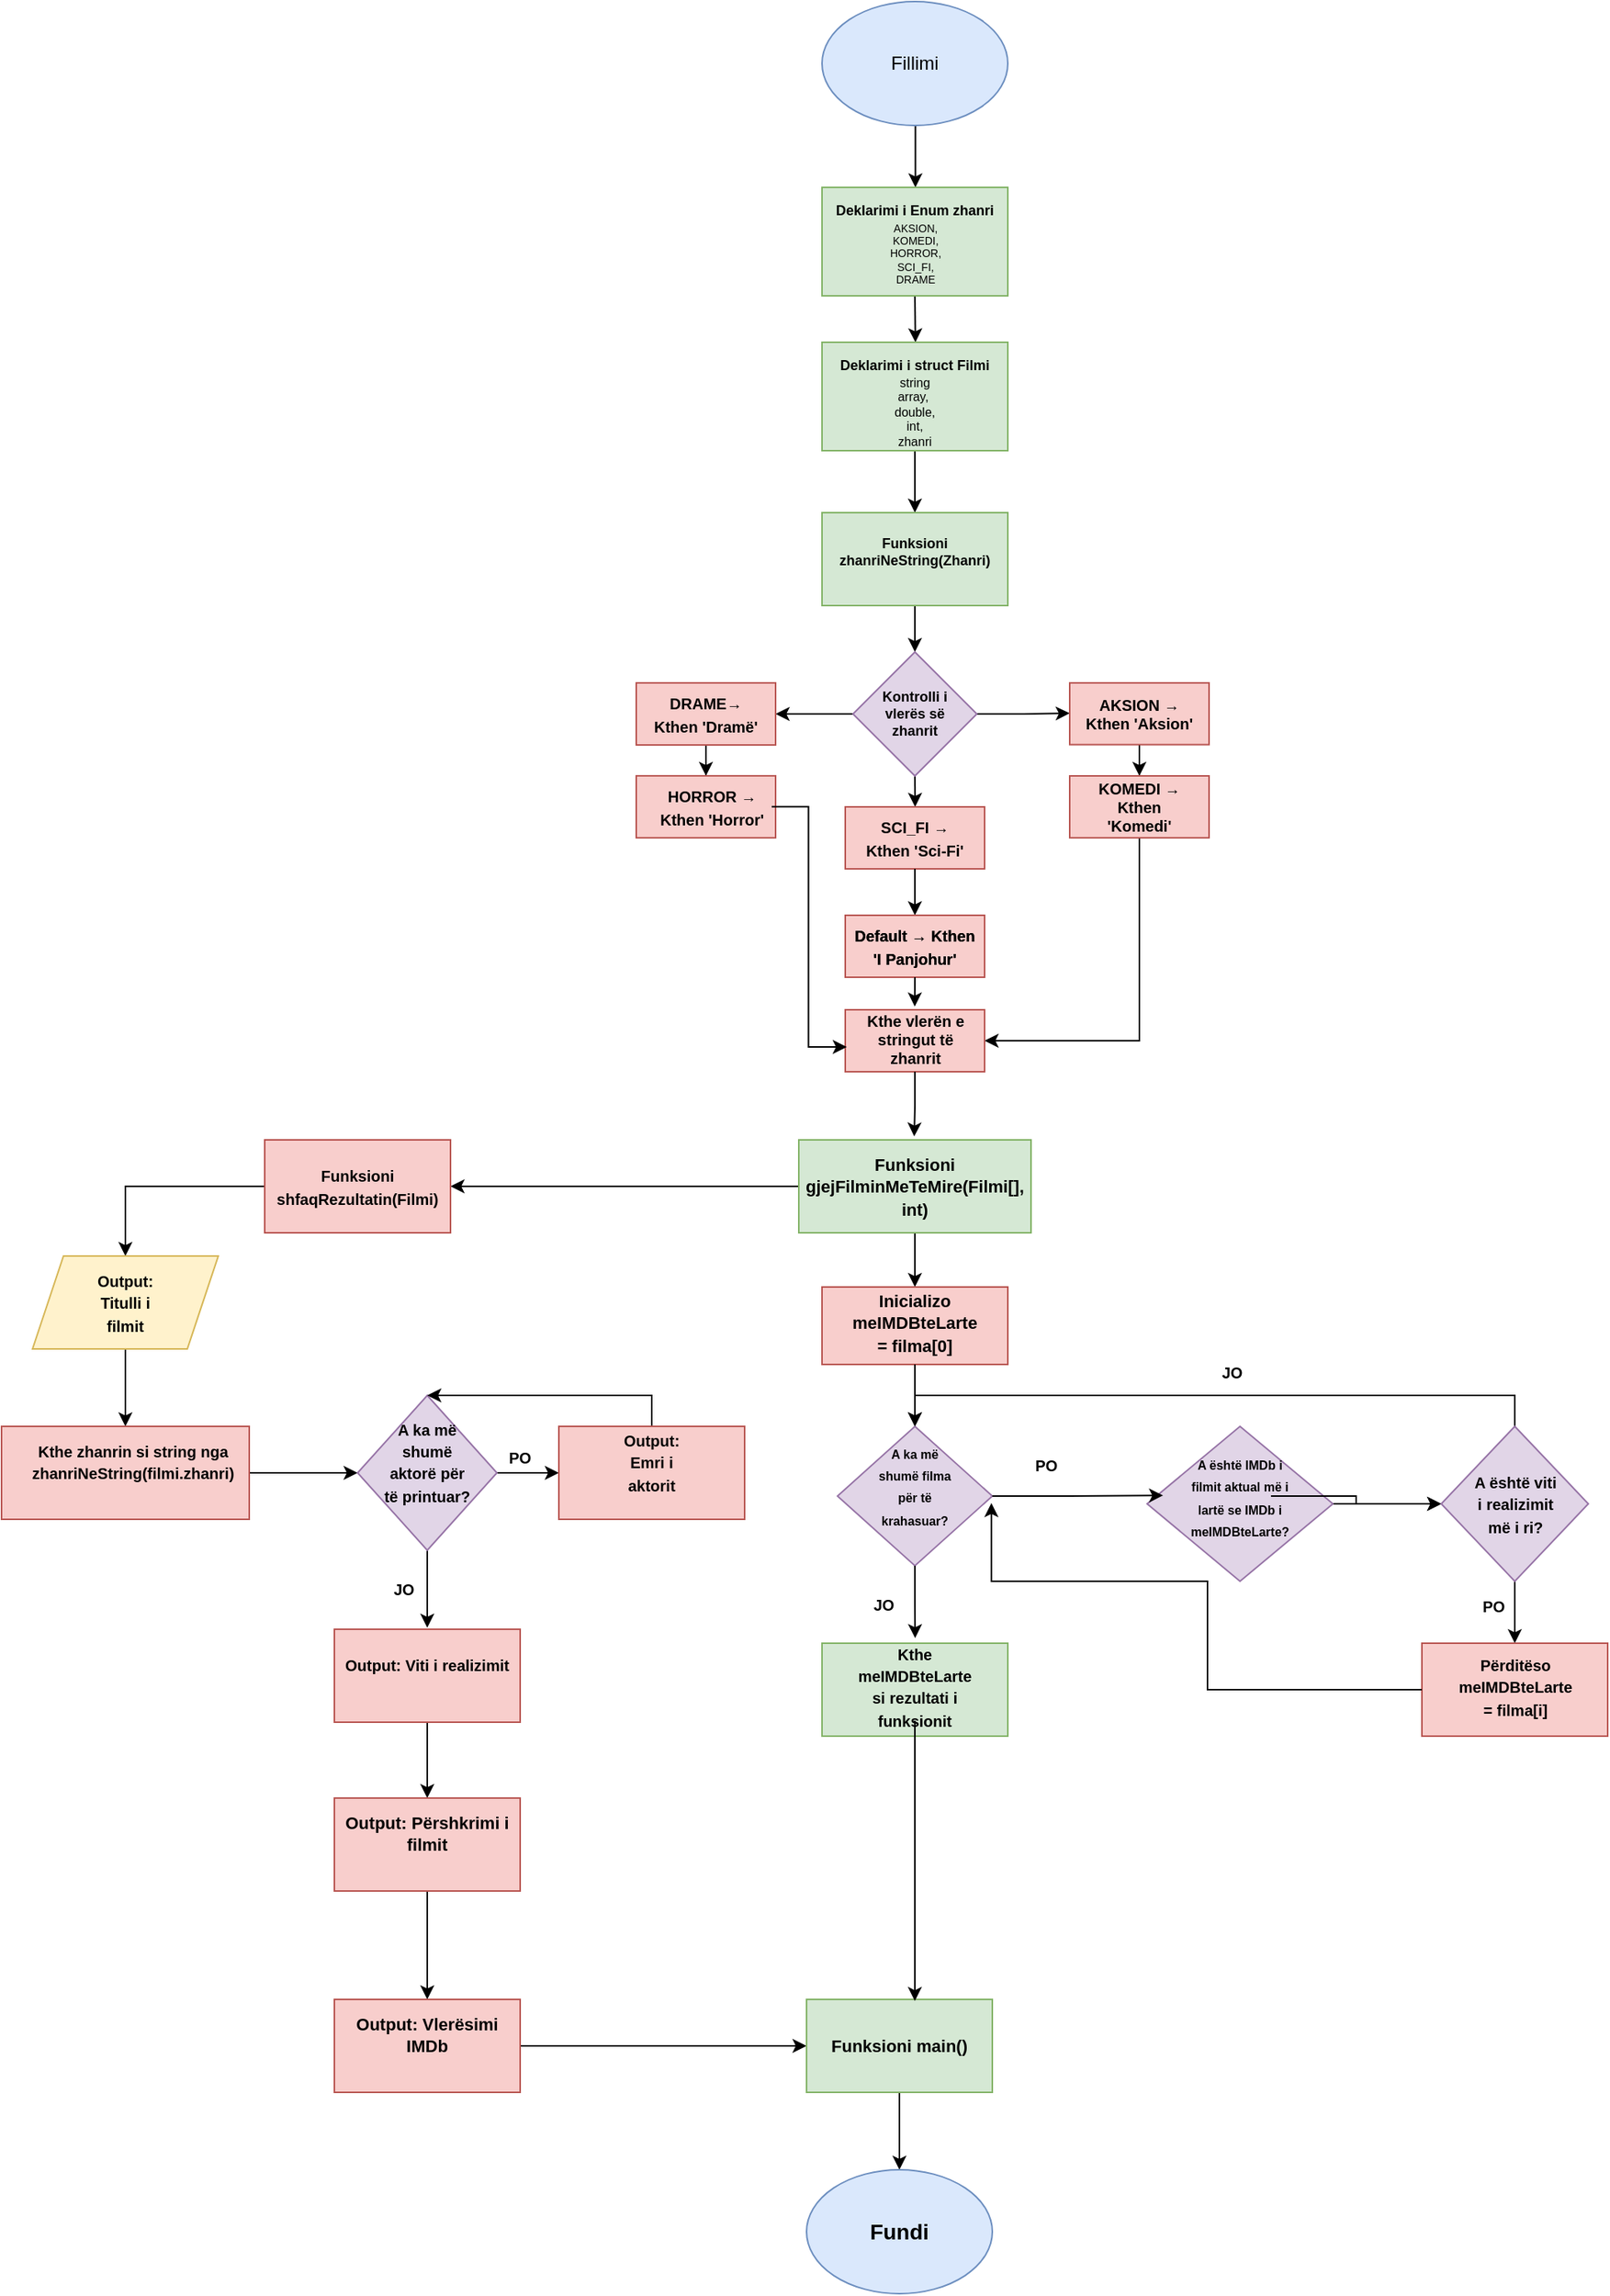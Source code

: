 <mxfile version="26.0.13">
  <diagram name="Page-1" id="ZV_OqSpvl_2gobvDDA9a">
    <mxGraphModel dx="1050" dy="2665" grid="1" gridSize="10" guides="1" tooltips="1" connect="1" arrows="1" fold="1" page="1" pageScale="1" pageWidth="1300" pageHeight="2100" math="0" shadow="0">
      <root>
        <mxCell id="0" />
        <mxCell id="1" parent="0" />
        <mxCell id="1rOna_vOdzG1UsrrnAtX-18" style="edgeStyle=orthogonalEdgeStyle;rounded=0;orthogonalLoop=1;jettySize=auto;html=1;exitX=0.25;exitY=0;exitDx=0;exitDy=0;" parent="1" source="1rOna_vOdzG1UsrrnAtX-2" edge="1">
          <mxGeometry relative="1" as="geometry">
            <mxPoint x="590.316" y="-1930" as="targetPoint" />
            <Array as="points">
              <mxPoint x="590" y="-2025" />
            </Array>
          </mxGeometry>
        </mxCell>
        <mxCell id="1rOna_vOdzG1UsrrnAtX-1" value="" style="ellipse;whiteSpace=wrap;html=1;fillColor=#dae8fc;strokeColor=#6c8ebf;" parent="1" vertex="1">
          <mxGeometry x="530" y="-2050" width="120" height="80" as="geometry" />
        </mxCell>
        <mxCell id="1rOna_vOdzG1UsrrnAtX-2" value="Fillimi" style="text;strokeColor=none;align=center;fillColor=none;html=1;verticalAlign=middle;whiteSpace=wrap;rounded=0;" parent="1" vertex="1">
          <mxGeometry x="560" y="-2025" width="60" height="30" as="geometry" />
        </mxCell>
        <mxCell id="1rOna_vOdzG1UsrrnAtX-21" style="edgeStyle=orthogonalEdgeStyle;rounded=0;orthogonalLoop=1;jettySize=auto;html=1;exitX=0.5;exitY=1;exitDx=0;exitDy=0;" parent="1" source="1rOna_vOdzG1UsrrnAtX-4" edge="1">
          <mxGeometry relative="1" as="geometry">
            <mxPoint x="590.333" y="-1830" as="targetPoint" />
          </mxGeometry>
        </mxCell>
        <mxCell id="1rOna_vOdzG1UsrrnAtX-4" value="" style="rounded=0;whiteSpace=wrap;html=1;fillColor=#d5e8d4;strokeColor=#82b366;" parent="1" vertex="1">
          <mxGeometry x="530" y="-1930" width="120" height="70" as="geometry" />
        </mxCell>
        <mxCell id="1rOna_vOdzG1UsrrnAtX-8" value="AKSION, KOMEDI, HORROR,&lt;div&gt;SCI_FI, DRAME&lt;/div&gt;" style="text;strokeColor=none;align=center;fillColor=none;html=1;verticalAlign=middle;whiteSpace=wrap;rounded=0;fontSize=7;" parent="1" vertex="1">
          <mxGeometry x="567.5" y="-1910" width="45" height="45" as="geometry" />
        </mxCell>
        <mxCell id="1rOna_vOdzG1UsrrnAtX-23" style="edgeStyle=orthogonalEdgeStyle;rounded=0;orthogonalLoop=1;jettySize=auto;html=1;" parent="1" source="1rOna_vOdzG1UsrrnAtX-12" edge="1">
          <mxGeometry relative="1" as="geometry">
            <mxPoint x="590" y="-1720" as="targetPoint" />
          </mxGeometry>
        </mxCell>
        <mxCell id="1rOna_vOdzG1UsrrnAtX-12" value="" style="rounded=0;whiteSpace=wrap;html=1;fillColor=#d5e8d4;strokeColor=#82b366;" parent="1" vertex="1">
          <mxGeometry x="530" y="-1830" width="120" height="70" as="geometry" />
        </mxCell>
        <mxCell id="1rOna_vOdzG1UsrrnAtX-16" value="Deklarimi i Enum zhanri" style="text;strokeColor=none;align=center;fillColor=none;html=1;verticalAlign=middle;whiteSpace=wrap;rounded=0;fontSize=9;fontStyle=1" parent="1" vertex="1">
          <mxGeometry x="530" y="-1930" width="120" height="30" as="geometry" />
        </mxCell>
        <mxCell id="1rOna_vOdzG1UsrrnAtX-17" value="Deklarimi &lt;span class=&quot;hljs-selector-tag&quot;&gt;i&lt;/span&gt; struct Filmi" style="text;strokeColor=none;align=center;fillColor=none;html=1;verticalAlign=middle;whiteSpace=wrap;rounded=0;fontSize=9;fontStyle=1" parent="1" vertex="1">
          <mxGeometry x="530" y="-1830" width="120" height="30" as="geometry" />
        </mxCell>
        <mxCell id="1rOna_vOdzG1UsrrnAtX-22" value="string&lt;div&gt;array,&amp;nbsp;&lt;/div&gt;&lt;div&gt;double,&lt;/div&gt;&lt;div&gt;int,&lt;/div&gt;&lt;div&gt;zhanri&lt;/div&gt;" style="text;strokeColor=none;align=center;fillColor=none;html=1;verticalAlign=middle;whiteSpace=wrap;rounded=0;fontSize=8;" parent="1" vertex="1">
          <mxGeometry x="560" y="-1800" width="60" height="30" as="geometry" />
        </mxCell>
        <mxCell id="1rOna_vOdzG1UsrrnAtX-28" style="edgeStyle=orthogonalEdgeStyle;rounded=0;orthogonalLoop=1;jettySize=auto;html=1;exitX=0.5;exitY=1;exitDx=0;exitDy=0;entryX=0.5;entryY=0;entryDx=0;entryDy=0;" parent="1" source="1rOna_vOdzG1UsrrnAtX-24" target="1rOna_vOdzG1UsrrnAtX-27" edge="1">
          <mxGeometry relative="1" as="geometry" />
        </mxCell>
        <mxCell id="1rOna_vOdzG1UsrrnAtX-24" value="" style="rounded=0;whiteSpace=wrap;html=1;fillColor=#d5e8d4;strokeColor=#82b366;" parent="1" vertex="1">
          <mxGeometry x="530" y="-1720" width="120" height="60" as="geometry" />
        </mxCell>
        <mxCell id="1rOna_vOdzG1UsrrnAtX-26" value="Funksioni &lt;span class=&quot;hljs-title&quot;&gt;zhanriNeString&lt;/span&gt;(&lt;span class=&quot;hljs-params&quot;&gt;Zhanri&lt;/span&gt;)" style="text;strokeColor=none;align=center;fillColor=none;html=1;verticalAlign=middle;whiteSpace=wrap;rounded=0;fontSize=9;fontStyle=1" parent="1" vertex="1">
          <mxGeometry x="560" y="-1710" width="60" height="30" as="geometry" />
        </mxCell>
        <mxCell id="1rOna_vOdzG1UsrrnAtX-31" style="edgeStyle=orthogonalEdgeStyle;rounded=0;orthogonalLoop=1;jettySize=auto;html=1;exitX=1;exitY=0.5;exitDx=0;exitDy=0;" parent="1" source="1rOna_vOdzG1UsrrnAtX-27" edge="1">
          <mxGeometry relative="1" as="geometry">
            <mxPoint x="690" y="-1590.459" as="targetPoint" />
            <mxPoint x="640" y="-1590" as="sourcePoint" />
            <Array as="points">
              <mxPoint x="660" y="-1590" />
            </Array>
          </mxGeometry>
        </mxCell>
        <mxCell id="1rOna_vOdzG1UsrrnAtX-37" style="edgeStyle=orthogonalEdgeStyle;rounded=0;orthogonalLoop=1;jettySize=auto;html=1;exitX=0;exitY=0.5;exitDx=0;exitDy=0;" parent="1" source="1rOna_vOdzG1UsrrnAtX-27" target="1rOna_vOdzG1UsrrnAtX-38" edge="1">
          <mxGeometry relative="1" as="geometry">
            <mxPoint x="470" y="-1589.875" as="targetPoint" />
          </mxGeometry>
        </mxCell>
        <mxCell id="1rOna_vOdzG1UsrrnAtX-61" style="edgeStyle=orthogonalEdgeStyle;rounded=0;orthogonalLoop=1;jettySize=auto;html=1;exitX=0.5;exitY=1;exitDx=0;exitDy=0;" parent="1" source="1rOna_vOdzG1UsrrnAtX-27" edge="1">
          <mxGeometry relative="1" as="geometry">
            <mxPoint x="590.143" y="-1530" as="targetPoint" />
          </mxGeometry>
        </mxCell>
        <mxCell id="1rOna_vOdzG1UsrrnAtX-27" value="" style="rhombus;whiteSpace=wrap;html=1;fillColor=#e1d5e7;strokeColor=#9673a6;" parent="1" vertex="1">
          <mxGeometry x="550" y="-1630" width="80" height="80" as="geometry" />
        </mxCell>
        <mxCell id="1rOna_vOdzG1UsrrnAtX-30" value="Kontrolli &lt;span class=&quot;hljs-selector-tag&quot;&gt;i&lt;/span&gt; vlerës së zhanrit" style="text;strokeColor=none;align=center;fillColor=none;html=1;verticalAlign=middle;whiteSpace=wrap;rounded=0;fontStyle=1;fontSize=9;" parent="1" vertex="1">
          <mxGeometry x="560" y="-1605" width="60" height="30" as="geometry" />
        </mxCell>
        <mxCell id="1rOna_vOdzG1UsrrnAtX-58" style="edgeStyle=orthogonalEdgeStyle;rounded=0;orthogonalLoop=1;jettySize=auto;html=1;entryX=0.5;entryY=0;entryDx=0;entryDy=0;" parent="1" source="1rOna_vOdzG1UsrrnAtX-32" target="1rOna_vOdzG1UsrrnAtX-35" edge="1">
          <mxGeometry relative="1" as="geometry" />
        </mxCell>
        <mxCell id="1rOna_vOdzG1UsrrnAtX-32" value="" style="rounded=0;whiteSpace=wrap;html=1;fillColor=#f8cecc;strokeColor=#b85450;" parent="1" vertex="1">
          <mxGeometry x="690" y="-1610.07" width="90" height="39.87" as="geometry" />
        </mxCell>
        <mxCell id="1rOna_vOdzG1UsrrnAtX-33" value="AKSION → Kthen &#39;Aksion&#39;" style="text;strokeColor=none;align=center;fillColor=none;html=1;verticalAlign=middle;whiteSpace=wrap;rounded=0;fontSize=10;fontStyle=1" parent="1" vertex="1">
          <mxGeometry x="695" y="-1595.01" width="80" height="10" as="geometry" />
        </mxCell>
        <mxCell id="1rOna_vOdzG1UsrrnAtX-75" style="edgeStyle=orthogonalEdgeStyle;rounded=0;orthogonalLoop=1;jettySize=auto;html=1;exitX=0.5;exitY=1;exitDx=0;exitDy=0;entryX=1;entryY=0.5;entryDx=0;entryDy=0;" parent="1" source="1rOna_vOdzG1UsrrnAtX-35" target="1rOna_vOdzG1UsrrnAtX-73" edge="1">
          <mxGeometry relative="1" as="geometry">
            <Array as="points">
              <mxPoint x="735" y="-1379" />
            </Array>
          </mxGeometry>
        </mxCell>
        <mxCell id="1rOna_vOdzG1UsrrnAtX-35" value="" style="rounded=0;whiteSpace=wrap;html=1;fillColor=#f8cecc;strokeColor=#b85450;" parent="1" vertex="1">
          <mxGeometry x="690" y="-1550" width="90" height="39.94" as="geometry" />
        </mxCell>
        <mxCell id="1rOna_vOdzG1UsrrnAtX-36" value="KOMEDI → Kthen &#39;Komedi&#39;" style="text;strokeColor=none;align=center;fillColor=none;html=1;verticalAlign=middle;whiteSpace=wrap;rounded=0;fontStyle=1;fontSize=10;" parent="1" vertex="1">
          <mxGeometry x="705" y="-1545.03" width="60" height="30" as="geometry" />
        </mxCell>
        <mxCell id="1rOna_vOdzG1UsrrnAtX-57" style="edgeStyle=orthogonalEdgeStyle;rounded=0;orthogonalLoop=1;jettySize=auto;html=1;entryX=0.5;entryY=0;entryDx=0;entryDy=0;" parent="1" source="1rOna_vOdzG1UsrrnAtX-38" target="1rOna_vOdzG1UsrrnAtX-39" edge="1">
          <mxGeometry relative="1" as="geometry" />
        </mxCell>
        <mxCell id="1rOna_vOdzG1UsrrnAtX-38" value="" style="rounded=0;whiteSpace=wrap;html=1;fillColor=#f8cecc;strokeColor=#b85450;" parent="1" vertex="1">
          <mxGeometry x="410" y="-1610.07" width="90" height="40.07" as="geometry" />
        </mxCell>
        <mxCell id="1rOna_vOdzG1UsrrnAtX-39" value="" style="rounded=0;whiteSpace=wrap;html=1;fillColor=#f8cecc;strokeColor=#b85450;" parent="1" vertex="1">
          <mxGeometry x="410" y="-1550.06" width="90" height="40" as="geometry" />
        </mxCell>
        <mxCell id="1rOna_vOdzG1UsrrnAtX-44" value="&lt;font style=&quot;font-size: 10px;&quot;&gt;HORROR → Kthen &#39;Horror&#39;&lt;/font&gt;" style="text;strokeColor=none;align=center;fillColor=none;html=1;verticalAlign=middle;whiteSpace=wrap;rounded=0;fontStyle=1" parent="1" vertex="1">
          <mxGeometry x="420" y="-1545.06" width="77.5" height="30" as="geometry" />
        </mxCell>
        <mxCell id="1rOna_vOdzG1UsrrnAtX-43" value="&lt;b&gt;&lt;font style=&quot;font-size: 10px;&quot;&gt;DRAME→ Kthen &#39;Dramë&#39;&lt;/font&gt;&lt;/b&gt;" style="text;strokeColor=none;align=center;fillColor=none;html=1;verticalAlign=middle;whiteSpace=wrap;rounded=0;" parent="1" vertex="1">
          <mxGeometry x="420" y="-1590.14" width="70" as="geometry" />
        </mxCell>
        <mxCell id="1rOna_vOdzG1UsrrnAtX-62" value="" style="rounded=0;whiteSpace=wrap;html=1;fillColor=#f8cecc;strokeColor=#b85450;" parent="1" vertex="1">
          <mxGeometry x="545" y="-1530" width="90" height="40" as="geometry" />
        </mxCell>
        <mxCell id="1rOna_vOdzG1UsrrnAtX-69" style="edgeStyle=orthogonalEdgeStyle;rounded=0;orthogonalLoop=1;jettySize=auto;html=1;entryX=0.5;entryY=0;entryDx=0;entryDy=0;" parent="1" target="1rOna_vOdzG1UsrrnAtX-66" edge="1">
          <mxGeometry relative="1" as="geometry">
            <mxPoint x="590" y="-1490" as="sourcePoint" />
          </mxGeometry>
        </mxCell>
        <mxCell id="1rOna_vOdzG1UsrrnAtX-63" value="&lt;b&gt;&lt;font style=&quot;font-size: 10px;&quot;&gt;SCI_FI → Kthen &#39;Sci-Fi&#39;&lt;/font&gt;&lt;/b&gt;" style="text;strokeColor=none;align=center;fillColor=none;html=1;verticalAlign=middle;whiteSpace=wrap;rounded=0;" parent="1" vertex="1">
          <mxGeometry x="555" y="-1525" width="70" height="30" as="geometry" />
        </mxCell>
        <mxCell id="1rOna_vOdzG1UsrrnAtX-66" value="" style="rounded=0;whiteSpace=wrap;html=1;fillColor=#f8cecc;strokeColor=#b85450;" parent="1" vertex="1">
          <mxGeometry x="545" y="-1460" width="90" height="40" as="geometry" />
        </mxCell>
        <mxCell id="1rOna_vOdzG1UsrrnAtX-70" value="&lt;b&gt;&lt;font style=&quot;font-size: 10px;&quot;&gt;Default → Kthen &#39;I Panjohur&#39;&lt;/font&gt;&lt;/b&gt;" style="text;strokeColor=none;align=center;fillColor=none;html=1;verticalAlign=middle;whiteSpace=wrap;rounded=0;" parent="1" vertex="1">
          <mxGeometry x="550" y="-1455" width="80" height="30" as="geometry" />
        </mxCell>
        <mxCell id="1rOna_vOdzG1UsrrnAtX-72" value="&lt;b&gt;&lt;font style=&quot;font-size: 10px;&quot;&gt;Default → Kthen &#39;I Panjohur&#39;&lt;/font&gt;&lt;/b&gt;" style="text;strokeColor=none;align=center;fillColor=none;html=1;verticalAlign=middle;whiteSpace=wrap;rounded=0;" parent="1" vertex="1">
          <mxGeometry x="550" y="-1455" width="80" height="30" as="geometry" />
        </mxCell>
        <mxCell id="1rOna_vOdzG1UsrrnAtX-73" value="" style="rounded=0;whiteSpace=wrap;html=1;fillColor=#f8cecc;strokeColor=#b85450;" parent="1" vertex="1">
          <mxGeometry x="545" y="-1399" width="90" height="40" as="geometry" />
        </mxCell>
        <mxCell id="1rOna_vOdzG1UsrrnAtX-74" style="edgeStyle=orthogonalEdgeStyle;rounded=0;orthogonalLoop=1;jettySize=auto;html=1;exitX=0.5;exitY=1;exitDx=0;exitDy=0;entryX=0.499;entryY=-0.053;entryDx=0;entryDy=0;entryPerimeter=0;" parent="1" source="1rOna_vOdzG1UsrrnAtX-66" target="1rOna_vOdzG1UsrrnAtX-73" edge="1">
          <mxGeometry relative="1" as="geometry" />
        </mxCell>
        <mxCell id="1rOna_vOdzG1UsrrnAtX-76" style="edgeStyle=orthogonalEdgeStyle;rounded=0;orthogonalLoop=1;jettySize=auto;html=1;entryX=0.011;entryY=0.6;entryDx=0;entryDy=0;entryPerimeter=0;" parent="1" source="1rOna_vOdzG1UsrrnAtX-44" target="1rOna_vOdzG1UsrrnAtX-73" edge="1">
          <mxGeometry relative="1" as="geometry" />
        </mxCell>
        <mxCell id="1rOna_vOdzG1UsrrnAtX-77" value="&lt;div&gt;Kthe vlerën e stringut të zhanrit&lt;/div&gt;&lt;div&gt;&lt;br&gt;&lt;/div&gt;" style="text;strokeColor=none;align=center;fillColor=none;html=1;verticalAlign=middle;whiteSpace=wrap;rounded=0;fontStyle=1;fontSize=10;" parent="1" vertex="1">
          <mxGeometry x="547.5" y="-1389" width="85" height="30" as="geometry" />
        </mxCell>
        <mxCell id="1rOna_vOdzG1UsrrnAtX-82" style="edgeStyle=orthogonalEdgeStyle;rounded=0;orthogonalLoop=1;jettySize=auto;html=1;entryX=0.5;entryY=0;entryDx=0;entryDy=0;" parent="1" source="1rOna_vOdzG1UsrrnAtX-78" target="1rOna_vOdzG1UsrrnAtX-81" edge="1">
          <mxGeometry relative="1" as="geometry" />
        </mxCell>
        <mxCell id="1rOna_vOdzG1UsrrnAtX-127" style="edgeStyle=orthogonalEdgeStyle;rounded=0;orthogonalLoop=1;jettySize=auto;html=1;" parent="1" source="1rOna_vOdzG1UsrrnAtX-78" target="1rOna_vOdzG1UsrrnAtX-128" edge="1">
          <mxGeometry relative="1" as="geometry">
            <mxPoint x="270" y="-1285" as="targetPoint" />
          </mxGeometry>
        </mxCell>
        <mxCell id="1rOna_vOdzG1UsrrnAtX-78" value="" style="rounded=0;whiteSpace=wrap;html=1;fillColor=#d5e8d4;strokeColor=#82b366;" parent="1" vertex="1">
          <mxGeometry x="515" y="-1315" width="150" height="60" as="geometry" />
        </mxCell>
        <mxCell id="1rOna_vOdzG1UsrrnAtX-79" style="edgeStyle=orthogonalEdgeStyle;rounded=0;orthogonalLoop=1;jettySize=auto;html=1;exitX=0.5;exitY=1;exitDx=0;exitDy=0;entryX=0.497;entryY=-0.037;entryDx=0;entryDy=0;entryPerimeter=0;" parent="1" source="1rOna_vOdzG1UsrrnAtX-77" target="1rOna_vOdzG1UsrrnAtX-78" edge="1">
          <mxGeometry relative="1" as="geometry" />
        </mxCell>
        <mxCell id="1rOna_vOdzG1UsrrnAtX-80" value="&lt;b&gt;&lt;font style=&quot;font-size: 11px;&quot;&gt;Funksioni gjejFilminMeTeMire(Filmi&lt;span style=&quot;&quot; class=&quot;hljs-selector-attr&quot;&gt;[]&lt;/span&gt;, int)&lt;/font&gt;&lt;/b&gt;" style="text;strokeColor=none;align=center;fillColor=none;html=1;verticalAlign=middle;whiteSpace=wrap;rounded=0;" parent="1" vertex="1">
          <mxGeometry x="560" y="-1300" width="60" height="30" as="geometry" />
        </mxCell>
        <mxCell id="1rOna_vOdzG1UsrrnAtX-81" value="" style="rounded=0;whiteSpace=wrap;html=1;fillColor=#f8cecc;strokeColor=#b85450;" parent="1" vertex="1">
          <mxGeometry x="530" y="-1220" width="120" height="50" as="geometry" />
        </mxCell>
        <mxCell id="1rOna_vOdzG1UsrrnAtX-90" style="edgeStyle=orthogonalEdgeStyle;rounded=0;orthogonalLoop=1;jettySize=auto;html=1;exitX=0.5;exitY=1;exitDx=0;exitDy=0;entryX=0.5;entryY=0;entryDx=0;entryDy=0;" parent="1" source="1rOna_vOdzG1UsrrnAtX-83" target="1rOna_vOdzG1UsrrnAtX-84" edge="1">
          <mxGeometry relative="1" as="geometry" />
        </mxCell>
        <mxCell id="1rOna_vOdzG1UsrrnAtX-83" value="&lt;div&gt;&lt;b&gt;&lt;font style=&quot;font-size: 11px;&quot;&gt;Inicializo meIMDBteLarte = filma[0]&lt;/font&gt;&lt;/b&gt;&lt;/div&gt;&lt;div&gt;&lt;br&gt;&lt;/div&gt;" style="text;strokeColor=none;align=center;fillColor=none;html=1;verticalAlign=middle;whiteSpace=wrap;rounded=0;" parent="1" vertex="1">
          <mxGeometry x="545" y="-1210" width="90" height="40" as="geometry" />
        </mxCell>
        <mxCell id="1rOna_vOdzG1UsrrnAtX-84" value="" style="rhombus;whiteSpace=wrap;html=1;fillColor=#e1d5e7;strokeColor=#9673a6;" parent="1" vertex="1">
          <mxGeometry x="540" y="-1130" width="100" height="90" as="geometry" />
        </mxCell>
        <mxCell id="1rOna_vOdzG1UsrrnAtX-87" value="&lt;div&gt;&lt;b&gt;&lt;font style=&quot;font-size: 8px;&quot;&gt;A ka më shumë filma për të krahasuar?&lt;/font&gt;&lt;/b&gt;&lt;/div&gt;&lt;div&gt;&lt;br&gt;&lt;/div&gt;" style="text;strokeColor=none;align=center;fillColor=none;html=1;verticalAlign=middle;whiteSpace=wrap;rounded=0;" parent="1" vertex="1">
          <mxGeometry x="560" y="-1100" width="60" height="30" as="geometry" />
        </mxCell>
        <mxCell id="1rOna_vOdzG1UsrrnAtX-120" style="edgeStyle=orthogonalEdgeStyle;rounded=0;orthogonalLoop=1;jettySize=auto;html=1;entryX=0;entryY=0.5;entryDx=0;entryDy=0;" parent="1" source="1rOna_vOdzG1UsrrnAtX-93" target="1rOna_vOdzG1UsrrnAtX-101" edge="1">
          <mxGeometry relative="1" as="geometry" />
        </mxCell>
        <mxCell id="1rOna_vOdzG1UsrrnAtX-93" value="" style="rhombus;whiteSpace=wrap;html=1;fillColor=#e1d5e7;strokeColor=#9673a6;" parent="1" vertex="1">
          <mxGeometry x="740" y="-1130" width="120" height="100" as="geometry" />
        </mxCell>
        <mxCell id="1rOna_vOdzG1UsrrnAtX-94" value="&lt;b&gt;&lt;font style=&quot;font-size: 10px;&quot;&gt;PO&lt;/font&gt;&lt;/b&gt;" style="text;strokeColor=none;align=center;fillColor=none;html=1;verticalAlign=middle;whiteSpace=wrap;rounded=0;" parent="1" vertex="1">
          <mxGeometry x="650" y="-1115" width="50" height="20" as="geometry" />
        </mxCell>
        <mxCell id="H6uGQvbdQm9fgpJzqfu2-1" value="" style="edgeStyle=orthogonalEdgeStyle;rounded=0;orthogonalLoop=1;jettySize=auto;html=1;" parent="1" source="1rOna_vOdzG1UsrrnAtX-96" target="1rOna_vOdzG1UsrrnAtX-101" edge="1">
          <mxGeometry relative="1" as="geometry" />
        </mxCell>
        <mxCell id="1rOna_vOdzG1UsrrnAtX-96" value="&lt;b&gt;&lt;font style=&quot;font-size: 8px;&quot;&gt;&lt;span style=&quot;&quot; class=&quot;hljs-selector-tag&quot;&gt;A&lt;/span&gt; është IMDb &lt;span style=&quot;&quot; class=&quot;hljs-selector-tag&quot;&gt;i&lt;/span&gt; filmit aktual më &lt;span style=&quot;&quot; class=&quot;hljs-selector-tag&quot;&gt;i&lt;/span&gt; lartë se IMDb &lt;span style=&quot;&quot; class=&quot;hljs-selector-tag&quot;&gt;i&lt;/span&gt; meIMDBteLarte?&lt;/font&gt;&lt;/b&gt;" style="text;strokeColor=none;align=center;fillColor=none;html=1;verticalAlign=middle;whiteSpace=wrap;rounded=0;" parent="1" vertex="1">
          <mxGeometry x="780" y="-1095" width="40" height="20" as="geometry" />
        </mxCell>
        <mxCell id="1rOna_vOdzG1UsrrnAtX-121" style="edgeStyle=orthogonalEdgeStyle;rounded=0;orthogonalLoop=1;jettySize=auto;html=1;exitX=0.5;exitY=0;exitDx=0;exitDy=0;entryX=0.5;entryY=0;entryDx=0;entryDy=0;" parent="1" source="1rOna_vOdzG1UsrrnAtX-101" target="1rOna_vOdzG1UsrrnAtX-84" edge="1">
          <mxGeometry relative="1" as="geometry" />
        </mxCell>
        <mxCell id="1rOna_vOdzG1UsrrnAtX-122" style="edgeStyle=orthogonalEdgeStyle;rounded=0;orthogonalLoop=1;jettySize=auto;html=1;exitX=0.5;exitY=1;exitDx=0;exitDy=0;entryX=0.5;entryY=0;entryDx=0;entryDy=0;" parent="1" source="1rOna_vOdzG1UsrrnAtX-101" target="1rOna_vOdzG1UsrrnAtX-104" edge="1">
          <mxGeometry relative="1" as="geometry" />
        </mxCell>
        <mxCell id="1rOna_vOdzG1UsrrnAtX-101" value="" style="rhombus;whiteSpace=wrap;html=1;fillColor=#e1d5e7;strokeColor=#9673a6;" parent="1" vertex="1">
          <mxGeometry x="930" y="-1130" width="95" height="100" as="geometry" />
        </mxCell>
        <mxCell id="1rOna_vOdzG1UsrrnAtX-102" value="&lt;b&gt;&lt;font style=&quot;font-size: 10px;&quot;&gt;&lt;span style=&quot;&quot; class=&quot;hljs-selector-tag&quot;&gt;A&lt;/span&gt; është viti &lt;span style=&quot;&quot; class=&quot;hljs-selector-tag&quot;&gt;i&lt;/span&gt; realizimit më &lt;span style=&quot;&quot; class=&quot;hljs-selector-tag&quot;&gt;i&lt;/span&gt; ri?&lt;/font&gt;&lt;/b&gt;" style="text;strokeColor=none;align=center;fillColor=none;html=1;verticalAlign=middle;whiteSpace=wrap;rounded=0;" parent="1" vertex="1">
          <mxGeometry x="947.5" y="-1095" width="60" height="30" as="geometry" />
        </mxCell>
        <mxCell id="1rOna_vOdzG1UsrrnAtX-104" value="" style="rounded=0;whiteSpace=wrap;html=1;fillColor=#f8cecc;strokeColor=#b85450;" parent="1" vertex="1">
          <mxGeometry x="917.5" y="-990" width="120" height="60" as="geometry" />
        </mxCell>
        <mxCell id="1rOna_vOdzG1UsrrnAtX-106" value="&lt;div&gt;&lt;b&gt;&lt;font style=&quot;font-size: 10px;&quot;&gt;Përditëso meIMDBteLarte = filma[i]&lt;/font&gt;&lt;/b&gt;&lt;/div&gt;&lt;div&gt;&lt;br&gt;&lt;/div&gt;" style="text;strokeColor=none;align=center;fillColor=none;html=1;verticalAlign=middle;whiteSpace=wrap;rounded=0;" parent="1" vertex="1">
          <mxGeometry x="947.5" y="-970" width="60" height="30" as="geometry" />
        </mxCell>
        <mxCell id="1rOna_vOdzG1UsrrnAtX-113" value="&lt;b&gt;&lt;font style=&quot;font-size: 10px;&quot;&gt;PO&lt;/font&gt;&lt;/b&gt;" style="text;strokeColor=none;align=center;fillColor=none;html=1;verticalAlign=middle;whiteSpace=wrap;rounded=0;" parent="1" vertex="1">
          <mxGeometry x="934" y="-1029" width="60" height="30" as="geometry" />
        </mxCell>
        <mxCell id="1rOna_vOdzG1UsrrnAtX-116" value="&lt;b&gt;&lt;font style=&quot;font-size: 10px;&quot;&gt;JO&lt;/font&gt;&lt;/b&gt;" style="text;strokeColor=none;align=center;fillColor=none;html=1;verticalAlign=middle;whiteSpace=wrap;rounded=0;" parent="1" vertex="1">
          <mxGeometry x="765" y="-1180" width="60" height="30" as="geometry" />
        </mxCell>
        <mxCell id="1rOna_vOdzG1UsrrnAtX-119" style="edgeStyle=orthogonalEdgeStyle;rounded=0;orthogonalLoop=1;jettySize=auto;html=1;entryX=0.086;entryY=0.446;entryDx=0;entryDy=0;entryPerimeter=0;" parent="1" source="1rOna_vOdzG1UsrrnAtX-84" target="1rOna_vOdzG1UsrrnAtX-93" edge="1">
          <mxGeometry relative="1" as="geometry" />
        </mxCell>
        <mxCell id="1rOna_vOdzG1UsrrnAtX-123" value="" style="rounded=0;whiteSpace=wrap;html=1;fillColor=#d5e8d4;strokeColor=#82b366;" parent="1" vertex="1">
          <mxGeometry x="530" y="-990" width="120" height="60" as="geometry" />
        </mxCell>
        <mxCell id="1rOna_vOdzG1UsrrnAtX-125" style="edgeStyle=orthogonalEdgeStyle;rounded=0;orthogonalLoop=1;jettySize=auto;html=1;entryX=0.501;entryY=-0.055;entryDx=0;entryDy=0;entryPerimeter=0;" parent="1" source="1rOna_vOdzG1UsrrnAtX-84" target="1rOna_vOdzG1UsrrnAtX-123" edge="1">
          <mxGeometry relative="1" as="geometry" />
        </mxCell>
        <mxCell id="1rOna_vOdzG1UsrrnAtX-126" value="&lt;div&gt;&lt;div&gt;&lt;span style=&quot;font-size: 10px;&quot;&gt;&lt;b&gt;Kthe meIMDBteLarte si rezultati i funksionit&lt;/b&gt;&lt;/span&gt;&lt;/div&gt;&lt;/div&gt;&lt;div&gt;&lt;br&gt;&lt;/div&gt;" style="text;strokeColor=none;align=center;fillColor=none;html=1;verticalAlign=middle;whiteSpace=wrap;rounded=0;" parent="1" vertex="1">
          <mxGeometry x="560" y="-970" width="60" height="30" as="geometry" />
        </mxCell>
        <mxCell id="1rOna_vOdzG1UsrrnAtX-131" style="edgeStyle=orthogonalEdgeStyle;rounded=0;orthogonalLoop=1;jettySize=auto;html=1;exitX=0;exitY=0.5;exitDx=0;exitDy=0;entryX=0.5;entryY=0;entryDx=0;entryDy=0;" parent="1" source="1rOna_vOdzG1UsrrnAtX-128" target="1rOna_vOdzG1UsrrnAtX-130" edge="1">
          <mxGeometry relative="1" as="geometry" />
        </mxCell>
        <mxCell id="1rOna_vOdzG1UsrrnAtX-128" value="" style="rounded=0;whiteSpace=wrap;html=1;fillColor=#f8cecc;strokeColor=#b85450;" parent="1" vertex="1">
          <mxGeometry x="170" y="-1315" width="120" height="60" as="geometry" />
        </mxCell>
        <mxCell id="1rOna_vOdzG1UsrrnAtX-129" value="&lt;b&gt;&lt;font style=&quot;font-size: 10px;&quot;&gt;Funksioni shfaqRezultatin(Filmi)&lt;/font&gt;&lt;/b&gt;" style="text;strokeColor=none;align=center;fillColor=none;html=1;verticalAlign=middle;whiteSpace=wrap;rounded=0;" parent="1" vertex="1">
          <mxGeometry x="200" y="-1300" width="60" height="30" as="geometry" />
        </mxCell>
        <mxCell id="1rOna_vOdzG1UsrrnAtX-133" style="edgeStyle=orthogonalEdgeStyle;rounded=0;orthogonalLoop=1;jettySize=auto;html=1;exitX=0.5;exitY=1;exitDx=0;exitDy=0;" parent="1" source="1rOna_vOdzG1UsrrnAtX-130" target="1rOna_vOdzG1UsrrnAtX-134" edge="1">
          <mxGeometry relative="1" as="geometry">
            <mxPoint x="80.0" y="-1109.091" as="targetPoint" />
          </mxGeometry>
        </mxCell>
        <mxCell id="1rOna_vOdzG1UsrrnAtX-130" value="" style="shape=parallelogram;perimeter=parallelogramPerimeter;whiteSpace=wrap;html=1;fixedSize=1;fillColor=#fff2cc;strokeColor=#d6b656;" parent="1" vertex="1">
          <mxGeometry x="20" y="-1240" width="120" height="60" as="geometry" />
        </mxCell>
        <mxCell id="1rOna_vOdzG1UsrrnAtX-132" value="&lt;b&gt;&lt;font style=&quot;font-size: 10px;&quot;&gt;Output: Titulli i filmit&lt;/font&gt;&lt;/b&gt;" style="text;strokeColor=none;align=center;fillColor=none;html=1;verticalAlign=middle;whiteSpace=wrap;rounded=0;" parent="1" vertex="1">
          <mxGeometry x="50" y="-1225" width="60" height="30" as="geometry" />
        </mxCell>
        <mxCell id="1rOna_vOdzG1UsrrnAtX-136" style="edgeStyle=orthogonalEdgeStyle;rounded=0;orthogonalLoop=1;jettySize=auto;html=1;" parent="1" source="1rOna_vOdzG1UsrrnAtX-134" target="1rOna_vOdzG1UsrrnAtX-137" edge="1">
          <mxGeometry relative="1" as="geometry">
            <mxPoint x="240" y="-1100" as="targetPoint" />
          </mxGeometry>
        </mxCell>
        <mxCell id="1rOna_vOdzG1UsrrnAtX-134" value="" style="rounded=0;whiteSpace=wrap;html=1;fillColor=#f8cecc;strokeColor=#b85450;" parent="1" vertex="1">
          <mxGeometry y="-1130" width="160" height="60" as="geometry" />
        </mxCell>
        <mxCell id="1rOna_vOdzG1UsrrnAtX-135" value="&lt;div&gt;&lt;b&gt;&lt;font style=&quot;font-size: 10px;&quot;&gt;Kthe zhanrin si string nga zhanriNeString(filmi.zhanri)&lt;/font&gt;&lt;/b&gt;&lt;/div&gt;&lt;div&gt;&lt;br&gt;&lt;/div&gt;" style="text;strokeColor=none;align=center;fillColor=none;html=1;verticalAlign=middle;whiteSpace=wrap;rounded=0;" parent="1" vertex="1">
          <mxGeometry x="60" y="-1115" width="50" height="30" as="geometry" />
        </mxCell>
        <mxCell id="1rOna_vOdzG1UsrrnAtX-139" style="edgeStyle=orthogonalEdgeStyle;rounded=0;orthogonalLoop=1;jettySize=auto;html=1;exitX=1;exitY=0.5;exitDx=0;exitDy=0;" parent="1" source="1rOna_vOdzG1UsrrnAtX-137" target="1rOna_vOdzG1UsrrnAtX-140" edge="1">
          <mxGeometry relative="1" as="geometry">
            <mxPoint x="360" y="-1100.065" as="targetPoint" />
          </mxGeometry>
        </mxCell>
        <mxCell id="1rOna_vOdzG1UsrrnAtX-145" style="edgeStyle=orthogonalEdgeStyle;rounded=0;orthogonalLoop=1;jettySize=auto;html=1;exitX=0.5;exitY=1;exitDx=0;exitDy=0;" parent="1" source="1rOna_vOdzG1UsrrnAtX-137" edge="1">
          <mxGeometry relative="1" as="geometry">
            <mxPoint x="275" y="-1000" as="targetPoint" />
          </mxGeometry>
        </mxCell>
        <mxCell id="1rOna_vOdzG1UsrrnAtX-137" value="" style="rhombus;whiteSpace=wrap;html=1;fillColor=#e1d5e7;strokeColor=#9673a6;" parent="1" vertex="1">
          <mxGeometry x="230" y="-1150" width="90" height="100" as="geometry" />
        </mxCell>
        <mxCell id="1rOna_vOdzG1UsrrnAtX-138" value="&lt;div&gt;&lt;b&gt;&lt;font style=&quot;font-size: 10px;&quot;&gt;A ka më shumë aktorë për të printuar?&lt;/font&gt;&lt;/b&gt;&lt;/div&gt;&lt;div&gt;&lt;br&gt;&lt;/div&gt;" style="text;strokeColor=none;align=center;fillColor=none;html=1;verticalAlign=middle;whiteSpace=wrap;rounded=0;" parent="1" vertex="1">
          <mxGeometry x="245" y="-1115" width="60" height="30" as="geometry" />
        </mxCell>
        <mxCell id="1rOna_vOdzG1UsrrnAtX-143" style="edgeStyle=orthogonalEdgeStyle;rounded=0;orthogonalLoop=1;jettySize=auto;html=1;exitX=0.5;exitY=0;exitDx=0;exitDy=0;entryX=0.5;entryY=0;entryDx=0;entryDy=0;" parent="1" source="1rOna_vOdzG1UsrrnAtX-140" target="1rOna_vOdzG1UsrrnAtX-137" edge="1">
          <mxGeometry relative="1" as="geometry" />
        </mxCell>
        <mxCell id="1rOna_vOdzG1UsrrnAtX-140" value="" style="rounded=0;whiteSpace=wrap;html=1;fillColor=#f8cecc;strokeColor=#b85450;" parent="1" vertex="1">
          <mxGeometry x="360" y="-1130.005" width="120" height="60" as="geometry" />
        </mxCell>
        <mxCell id="1rOna_vOdzG1UsrrnAtX-141" value="&lt;div&gt;&lt;b&gt;&lt;font style=&quot;font-size: 10px;&quot;&gt;Output: Emri i aktorit&lt;/font&gt;&lt;/b&gt;&lt;/div&gt;&lt;div&gt;&lt;br&gt;&lt;/div&gt;" style="text;strokeColor=none;align=center;fillColor=none;html=1;verticalAlign=middle;whiteSpace=wrap;rounded=0;" parent="1" vertex="1">
          <mxGeometry x="390" y="-1115" width="60" height="30" as="geometry" />
        </mxCell>
        <mxCell id="1rOna_vOdzG1UsrrnAtX-142" value="&lt;b&gt;&lt;font style=&quot;font-size: 10px;&quot;&gt;PO&lt;/font&gt;&lt;/b&gt;" style="text;strokeColor=none;align=center;fillColor=none;html=1;verticalAlign=middle;whiteSpace=wrap;rounded=0;" parent="1" vertex="1">
          <mxGeometry x="305" y="-1125" width="60" height="30" as="geometry" />
        </mxCell>
        <mxCell id="1rOna_vOdzG1UsrrnAtX-148" style="edgeStyle=orthogonalEdgeStyle;rounded=0;orthogonalLoop=1;jettySize=auto;html=1;exitX=0.5;exitY=1;exitDx=0;exitDy=0;" parent="1" source="1rOna_vOdzG1UsrrnAtX-146" target="1rOna_vOdzG1UsrrnAtX-149" edge="1">
          <mxGeometry relative="1" as="geometry">
            <mxPoint x="275" y="-880" as="targetPoint" />
          </mxGeometry>
        </mxCell>
        <mxCell id="1rOna_vOdzG1UsrrnAtX-146" value="&lt;div&gt;&lt;b&gt;&lt;font style=&quot;font-size: 10px;&quot;&gt;Output: Viti i realizimit&lt;/font&gt;&lt;/b&gt;&lt;/div&gt;&lt;div&gt;&lt;br&gt;&lt;/div&gt;" style="rounded=0;whiteSpace=wrap;html=1;fillColor=#f8cecc;strokeColor=#b85450;" parent="1" vertex="1">
          <mxGeometry x="215" y="-999" width="120" height="60" as="geometry" />
        </mxCell>
        <mxCell id="1rOna_vOdzG1UsrrnAtX-147" value="&lt;b&gt;&lt;font style=&quot;font-size: 10px;&quot;&gt;JO&lt;/font&gt;&lt;/b&gt;" style="text;strokeColor=none;align=center;fillColor=none;html=1;verticalAlign=middle;whiteSpace=wrap;rounded=0;" parent="1" vertex="1">
          <mxGeometry x="230" y="-1040" width="60" height="30" as="geometry" />
        </mxCell>
        <mxCell id="1rOna_vOdzG1UsrrnAtX-150" style="edgeStyle=orthogonalEdgeStyle;rounded=0;orthogonalLoop=1;jettySize=auto;html=1;exitX=0.5;exitY=1;exitDx=0;exitDy=0;" parent="1" source="1rOna_vOdzG1UsrrnAtX-149" target="1rOna_vOdzG1UsrrnAtX-151" edge="1">
          <mxGeometry relative="1" as="geometry">
            <mxPoint x="275" y="-730" as="targetPoint" />
          </mxGeometry>
        </mxCell>
        <mxCell id="1rOna_vOdzG1UsrrnAtX-149" value="&lt;div&gt;&lt;div&gt;&lt;b&gt;&lt;font style=&quot;font-size: 11px;&quot;&gt;Output: Përshkrimi i filmit&lt;/font&gt;&lt;/b&gt;&lt;/div&gt;&lt;/div&gt;&lt;div&gt;&lt;br&gt;&lt;/div&gt;" style="rounded=0;whiteSpace=wrap;html=1;fillColor=#f8cecc;strokeColor=#b85450;" parent="1" vertex="1">
          <mxGeometry x="215" y="-890" width="120" height="60" as="geometry" />
        </mxCell>
        <mxCell id="1rOna_vOdzG1UsrrnAtX-152" style="edgeStyle=orthogonalEdgeStyle;rounded=0;orthogonalLoop=1;jettySize=auto;html=1;" parent="1" source="1rOna_vOdzG1UsrrnAtX-151" target="1rOna_vOdzG1UsrrnAtX-153" edge="1">
          <mxGeometry relative="1" as="geometry">
            <mxPoint x="580" y="-730" as="targetPoint" />
          </mxGeometry>
        </mxCell>
        <mxCell id="1rOna_vOdzG1UsrrnAtX-151" value="&lt;div&gt;&lt;b&gt;&lt;font style=&quot;font-size: 11px;&quot;&gt;Output: Vlerësimi IMDb&lt;/font&gt;&lt;/b&gt;&lt;/div&gt;&lt;div&gt;&lt;br&gt;&lt;/div&gt;" style="rounded=0;whiteSpace=wrap;html=1;fillColor=#f8cecc;strokeColor=#b85450;" parent="1" vertex="1">
          <mxGeometry x="215" y="-760" width="120" height="60" as="geometry" />
        </mxCell>
        <mxCell id="1rOna_vOdzG1UsrrnAtX-162" style="edgeStyle=orthogonalEdgeStyle;rounded=0;orthogonalLoop=1;jettySize=auto;html=1;exitX=0.5;exitY=1;exitDx=0;exitDy=0;entryX=0.5;entryY=0;entryDx=0;entryDy=0;" parent="1" source="1rOna_vOdzG1UsrrnAtX-153" target="1rOna_vOdzG1UsrrnAtX-161" edge="1">
          <mxGeometry relative="1" as="geometry" />
        </mxCell>
        <mxCell id="1rOna_vOdzG1UsrrnAtX-153" value="&lt;b&gt;&lt;font style=&quot;font-size: 11px;&quot;&gt;Funksioni main()&lt;/font&gt;&lt;/b&gt;" style="rounded=0;whiteSpace=wrap;html=1;fillColor=#d5e8d4;strokeColor=#82b366;" parent="1" vertex="1">
          <mxGeometry x="520" y="-760" width="120" height="60" as="geometry" />
        </mxCell>
        <mxCell id="1rOna_vOdzG1UsrrnAtX-155" style="edgeStyle=orthogonalEdgeStyle;rounded=0;orthogonalLoop=1;jettySize=auto;html=1;entryX=0.583;entryY=0.017;entryDx=0;entryDy=0;entryPerimeter=0;" parent="1" source="1rOna_vOdzG1UsrrnAtX-126" target="1rOna_vOdzG1UsrrnAtX-153" edge="1">
          <mxGeometry relative="1" as="geometry" />
        </mxCell>
        <mxCell id="1rOna_vOdzG1UsrrnAtX-156" value="&lt;b&gt;&lt;font style=&quot;font-size: 10px;&quot;&gt;JO&lt;/font&gt;&lt;/b&gt;" style="text;strokeColor=none;align=center;fillColor=none;html=1;verticalAlign=middle;whiteSpace=wrap;rounded=0;" parent="1" vertex="1">
          <mxGeometry x="540" y="-1030" width="60" height="30" as="geometry" />
        </mxCell>
        <mxCell id="1rOna_vOdzG1UsrrnAtX-160" style="edgeStyle=orthogonalEdgeStyle;rounded=0;orthogonalLoop=1;jettySize=auto;html=1;exitX=0;exitY=0.5;exitDx=0;exitDy=0;entryX=0.994;entryY=0.55;entryDx=0;entryDy=0;entryPerimeter=0;" parent="1" source="1rOna_vOdzG1UsrrnAtX-104" target="1rOna_vOdzG1UsrrnAtX-84" edge="1">
          <mxGeometry relative="1" as="geometry">
            <Array as="points">
              <mxPoint x="779" y="-960" />
              <mxPoint x="779" y="-1030" />
              <mxPoint x="639" y="-1030" />
            </Array>
          </mxGeometry>
        </mxCell>
        <mxCell id="1rOna_vOdzG1UsrrnAtX-161" value="&lt;b&gt;&lt;font style=&quot;font-size: 14px;&quot;&gt;Fundi&lt;/font&gt;&lt;/b&gt;" style="ellipse;whiteSpace=wrap;html=1;fillColor=#dae8fc;strokeColor=#6c8ebf;" parent="1" vertex="1">
          <mxGeometry x="520" y="-650" width="120" height="80" as="geometry" />
        </mxCell>
      </root>
    </mxGraphModel>
  </diagram>
</mxfile>
